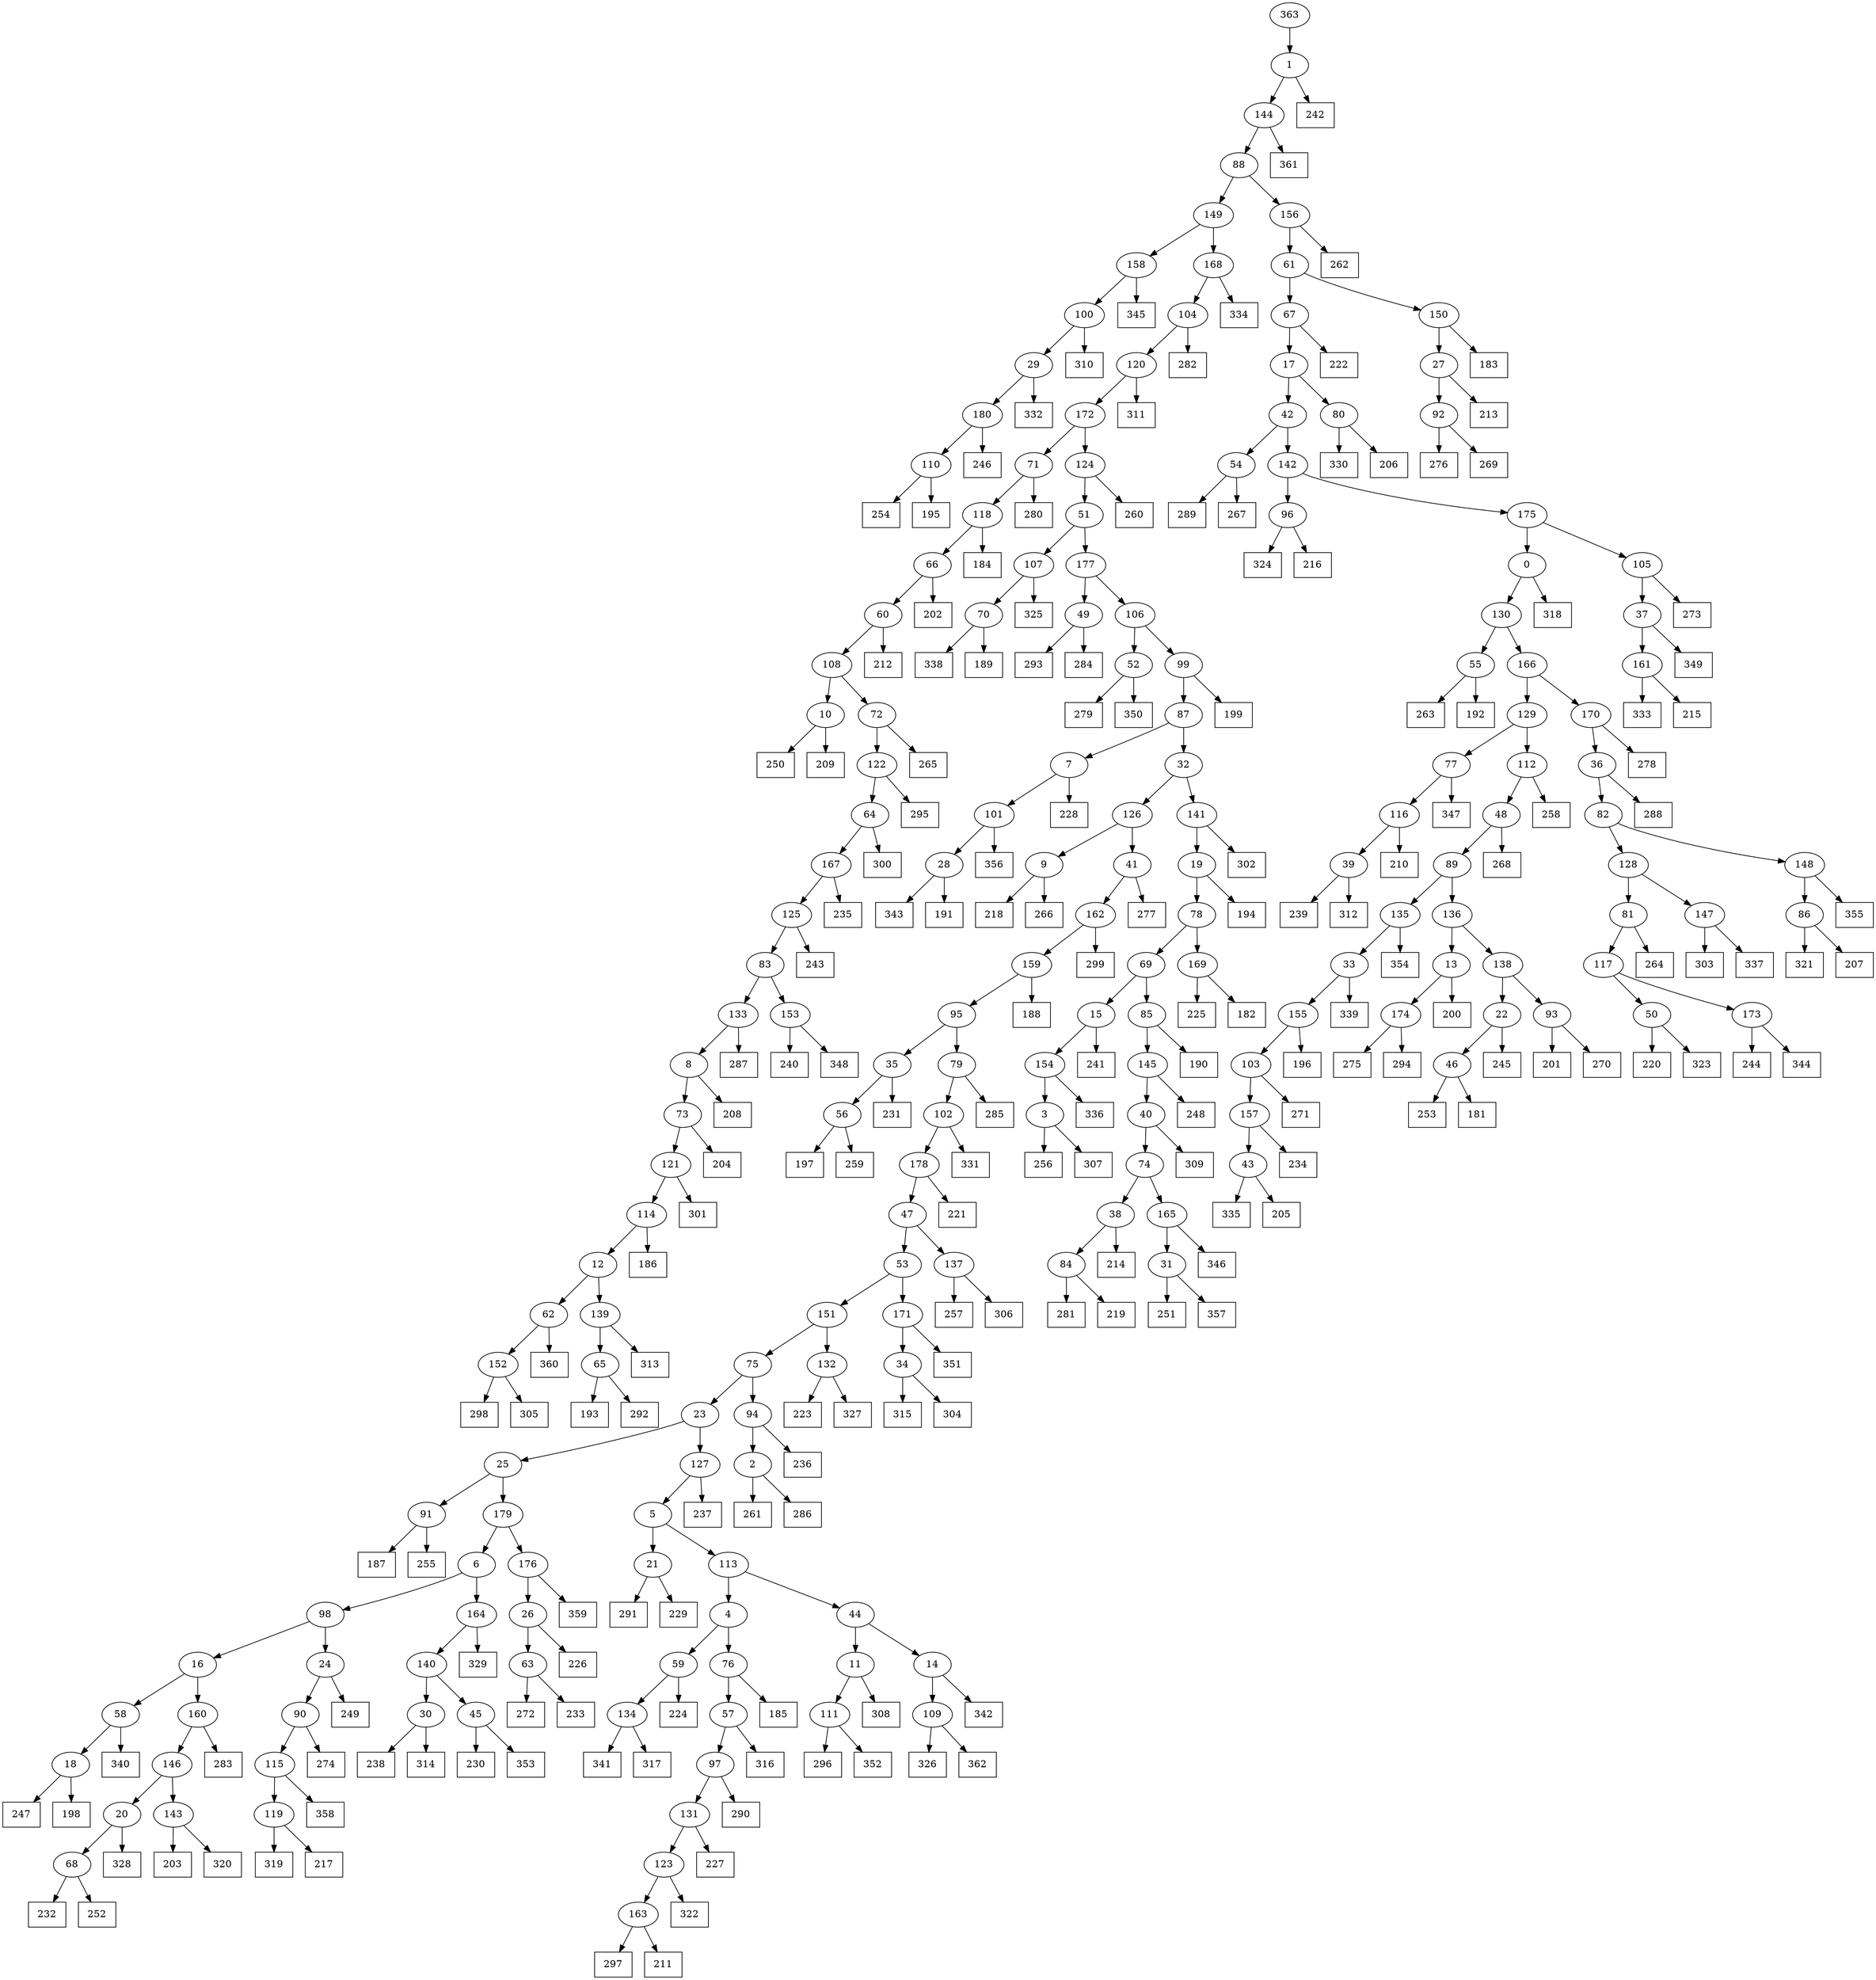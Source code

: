 digraph G {
0[label="0"];
1[label="1"];
2[label="2"];
3[label="3"];
4[label="4"];
5[label="5"];
6[label="6"];
7[label="7"];
8[label="8"];
9[label="9"];
10[label="10"];
11[label="11"];
12[label="12"];
13[label="13"];
14[label="14"];
15[label="15"];
16[label="16"];
17[label="17"];
18[label="18"];
19[label="19"];
20[label="20"];
21[label="21"];
22[label="22"];
23[label="23"];
24[label="24"];
25[label="25"];
26[label="26"];
27[label="27"];
28[label="28"];
29[label="29"];
30[label="30"];
31[label="31"];
32[label="32"];
33[label="33"];
34[label="34"];
35[label="35"];
36[label="36"];
37[label="37"];
38[label="38"];
39[label="39"];
40[label="40"];
41[label="41"];
42[label="42"];
43[label="43"];
44[label="44"];
45[label="45"];
46[label="46"];
47[label="47"];
48[label="48"];
49[label="49"];
50[label="50"];
51[label="51"];
52[label="52"];
53[label="53"];
54[label="54"];
55[label="55"];
56[label="56"];
57[label="57"];
58[label="58"];
59[label="59"];
60[label="60"];
61[label="61"];
62[label="62"];
63[label="63"];
64[label="64"];
65[label="65"];
66[label="66"];
67[label="67"];
68[label="68"];
69[label="69"];
70[label="70"];
71[label="71"];
72[label="72"];
73[label="73"];
74[label="74"];
75[label="75"];
76[label="76"];
77[label="77"];
78[label="78"];
79[label="79"];
80[label="80"];
81[label="81"];
82[label="82"];
83[label="83"];
84[label="84"];
85[label="85"];
86[label="86"];
87[label="87"];
88[label="88"];
89[label="89"];
90[label="90"];
91[label="91"];
92[label="92"];
93[label="93"];
94[label="94"];
95[label="95"];
96[label="96"];
97[label="97"];
98[label="98"];
99[label="99"];
100[label="100"];
101[label="101"];
102[label="102"];
103[label="103"];
104[label="104"];
105[label="105"];
106[label="106"];
107[label="107"];
108[label="108"];
109[label="109"];
110[label="110"];
111[label="111"];
112[label="112"];
113[label="113"];
114[label="114"];
115[label="115"];
116[label="116"];
117[label="117"];
118[label="118"];
119[label="119"];
120[label="120"];
121[label="121"];
122[label="122"];
123[label="123"];
124[label="124"];
125[label="125"];
126[label="126"];
127[label="127"];
128[label="128"];
129[label="129"];
130[label="130"];
131[label="131"];
132[label="132"];
133[label="133"];
134[label="134"];
135[label="135"];
136[label="136"];
137[label="137"];
138[label="138"];
139[label="139"];
140[label="140"];
141[label="141"];
142[label="142"];
143[label="143"];
144[label="144"];
145[label="145"];
146[label="146"];
147[label="147"];
148[label="148"];
149[label="149"];
150[label="150"];
151[label="151"];
152[label="152"];
153[label="153"];
154[label="154"];
155[label="155"];
156[label="156"];
157[label="157"];
158[label="158"];
159[label="159"];
160[label="160"];
161[label="161"];
162[label="162"];
163[label="163"];
164[label="164"];
165[label="165"];
166[label="166"];
167[label="167"];
168[label="168"];
169[label="169"];
170[label="170"];
171[label="171"];
172[label="172"];
173[label="173"];
174[label="174"];
175[label="175"];
176[label="176"];
177[label="177"];
178[label="178"];
179[label="179"];
180[label="180"];
181[shape=box,label="223"];
182[shape=box,label="238"];
183[shape=box,label="349"];
184[shape=box,label="316"];
185[shape=box,label="247"];
186[shape=box,label="278"];
187[shape=box,label="289"];
188[shape=box,label="326"];
189[shape=box,label="319"];
190[shape=box,label="257"];
191[shape=box,label="291"];
192[shape=box,label="341"];
193[shape=box,label="296"];
194[shape=box,label="293"];
195[shape=box,label="330"];
196[shape=box,label="193"];
197[shape=box,label="336"];
198[shape=box,label="277"];
199[shape=box,label="262"];
200[shape=box,label="245"];
201[shape=box,label="220"];
202[shape=box,label="239"];
203[shape=box,label="325"];
204[shape=box,label="335"];
205[shape=box,label="271"];
206[shape=box,label="345"];
207[shape=box,label="280"];
208[shape=box,label="242"];
209[shape=box,label="232"];
210[shape=box,label="302"];
211[shape=box,label="324"];
212[shape=box,label="254"];
213[shape=box,label="197"];
214[shape=box,label="250"];
215[shape=box,label="244"];
216[shape=box,label="281"];
217[shape=box,label="288"];
218[shape=box,label="352"];
219[shape=box,label="187"];
220[shape=box,label="263"];
221[shape=box,label="318"];
222[shape=box,label="240"];
223[shape=box,label="323"];
224[shape=box,label="272"];
225[shape=box,label="190"];
226[shape=box,label="342"];
227[shape=box,label="225"];
228[shape=box,label="217"];
229[shape=box,label="298"];
230[shape=box,label="338"];
231[shape=box,label="201"];
232[shape=box,label="261"];
233[shape=box,label="251"];
234[shape=box,label="209"];
235[shape=box,label="279"];
236[shape=box,label="246"];
237[shape=box,label="241"];
238[shape=box,label="332"];
239[shape=box,label="350"];
240[shape=box,label="344"];
241[shape=box,label="328"];
242[shape=box,label="310"];
243[shape=box,label="255"];
244[shape=box,label="186"];
245[shape=box,label="312"];
246[shape=box,label="227"];
247[shape=box,label="265"];
248[shape=box,label="253"];
249[shape=box,label="233"];
250[shape=box,label="275"];
251[shape=box,label="321"];
252[shape=box,label="184"];
253[shape=box,label="224"];
254[shape=box,label="311"];
255[shape=box,label="294"];
256[shape=box,label="204"];
257[shape=box,label="208"];
258[shape=box,label="331"];
259[shape=box,label="360"];
260[shape=box,label="248"];
261[shape=box,label="256"];
262[shape=box,label="351"];
263[shape=box,label="297"];
264[shape=box,label="192"];
265[shape=box,label="236"];
266[shape=box,label="317"];
267[shape=box,label="358"];
268[shape=box,label="221"];
269[shape=box,label="230"];
270[shape=box,label="333"];
271[shape=box,label="206"];
272[shape=box,label="343"];
273[shape=box,label="306"];
274[shape=box,label="268"];
275[shape=box,label="354"];
276[shape=box,label="203"];
277[shape=box,label="347"];
278[shape=box,label="309"];
279[shape=box,label="226"];
280[shape=box,label="196"];
281[shape=box,label="274"];
282[shape=box,label="276"];
283[shape=box,label="362"];
284[shape=box,label="181"];
285[shape=box,label="219"];
286[shape=box,label="307"];
287[shape=box,label="348"];
288[shape=box,label="322"];
289[shape=box,label="300"];
290[shape=box,label="183"];
291[shape=box,label="346"];
292[shape=box,label="252"];
293[shape=box,label="215"];
294[shape=box,label="235"];
295[shape=box,label="282"];
296[shape=box,label="213"];
297[shape=box,label="301"];
298[shape=box,label="205"];
299[shape=box,label="188"];
300[shape=box,label="313"];
301[shape=box,label="299"];
302[shape=box,label="211"];
303[shape=box,label="260"];
304[shape=box,label="258"];
305[shape=box,label="286"];
306[shape=box,label="315"];
307[shape=box,label="308"];
308[shape=box,label="194"];
309[shape=box,label="195"];
310[shape=box,label="229"];
311[shape=box,label="218"];
312[shape=box,label="283"];
313[shape=box,label="266"];
314[shape=box,label="222"];
315[shape=box,label="284"];
316[shape=box,label="198"];
317[shape=box,label="207"];
318[shape=box,label="304"];
319[shape=box,label="305"];
320[shape=box,label="200"];
321[shape=box,label="361"];
322[shape=box,label="334"];
323[shape=box,label="303"];
324[shape=box,label="269"];
325[shape=box,label="339"];
326[shape=box,label="267"];
327[shape=box,label="214"];
328[shape=box,label="189"];
329[shape=box,label="314"];
330[shape=box,label="359"];
331[shape=box,label="340"];
332[shape=box,label="199"];
333[shape=box,label="353"];
334[shape=box,label="264"];
335[shape=box,label="216"];
336[shape=box,label="292"];
337[shape=box,label="228"];
338[shape=box,label="259"];
339[shape=box,label="237"];
340[shape=box,label="327"];
341[shape=box,label="287"];
342[shape=box,label="329"];
343[shape=box,label="182"];
344[shape=box,label="355"];
345[shape=box,label="273"];
346[shape=box,label="270"];
347[shape=box,label="185"];
348[shape=box,label="356"];
349[shape=box,label="202"];
350[shape=box,label="285"];
351[shape=box,label="295"];
352[shape=box,label="231"];
353[shape=box,label="210"];
354[shape=box,label="234"];
355[shape=box,label="212"];
356[shape=box,label="320"];
357[shape=box,label="243"];
358[shape=box,label="337"];
359[shape=box,label="249"];
360[shape=box,label="290"];
361[shape=box,label="191"];
362[shape=box,label="357"];
363[label="363"];
153->222 ;
68->209 ;
20->241 ;
45->269 ;
28->272 ;
63->224 ;
68->292 ;
50->223 ;
27->296 ;
178->268 ;
33->325 ;
90->281 ;
163->302 ;
81->117 ;
21->191 ;
22->200 ;
36->217 ;
65->336 ;
2->232 ;
8->73 ;
128->81 ;
172->124 ;
161->270 ;
155->280 ;
111->193 ;
43->204 ;
137->273 ;
103->205 ;
54->187 ;
81->334 ;
80->195 ;
28->361 ;
73->121 ;
26->63 ;
19->78 ;
43->298 ;
178->47 ;
115->267 ;
113->44 ;
48->274 ;
175->0 ;
102->178 ;
10->214 ;
117->50 ;
123->288 ;
137->190 ;
174->255 ;
15->237 ;
11->111 ;
49->315 ;
92->282 ;
6->98 ;
14->109 ;
40->74 ;
85->225 ;
138->93 ;
93->346 ;
147->358 ;
83->153 ;
153->287 ;
67->314 ;
141->210 ;
13->174 ;
174->250 ;
121->297 ;
111->218 ;
59->253 ;
27->92 ;
49->194 ;
16->58 ;
177->49 ;
75->94 ;
50->201 ;
135->275 ;
30->182 ;
98->16 ;
18->316 ;
116->39 ;
39->202 ;
24->90 ;
72->247 ;
70->328 ;
110->309 ;
121->114 ;
151->75 ;
34->318 ;
59->134 ;
134->266 ;
114->12 ;
58->331 ;
180->236 ;
86->251 ;
46->284 ;
107->70 ;
70->230 ;
66->60 ;
60->355 ;
74->38 ;
169->343 ;
9->313 ;
14->226 ;
31->233 ;
63->249 ;
1->208 ;
112->304 ;
124->51 ;
52->239 ;
97->131 ;
131->246 ;
163->263 ;
154->197 ;
122->64 ;
124->303 ;
64->167 ;
125->357 ;
118->66 ;
17->42 ;
51->177 ;
53->171 ;
74->165 ;
165->291 ;
144->88 ;
13->320 ;
154->3 ;
57->184 ;
71->207 ;
171->262 ;
117->173 ;
173->240 ;
4->59 ;
152->319 ;
95->35 ;
35->352 ;
52->235 ;
104->295 ;
92->324 ;
24->359 ;
166->170 ;
47->137 ;
177->106 ;
106->52 ;
145->260 ;
132->340 ;
126->41 ;
41->162 ;
136->13 ;
119->189 ;
160->312 ;
6->164 ;
38->327 ;
60->108 ;
133->341 ;
40->278 ;
3->261 ;
151->132 ;
15->154 ;
155->103 ;
171->34 ;
34->306 ;
363->1 ;
1->144 ;
157->43 ;
90->115 ;
45->333 ;
130->55 ;
55->220 ;
25->91 ;
112->48 ;
48->89 ;
156->199 ;
120->254 ;
165->31 ;
31->362 ;
156->61 ;
35->56 ;
64->289 ;
16->160 ;
134->192 ;
164->140 ;
173->215 ;
148->344 ;
103->157 ;
157->354 ;
94->265 ;
89->136 ;
168->322 ;
176->330 ;
152->229 ;
69->85 ;
85->145 ;
62->152 ;
65->196 ;
140->45 ;
101->28 ;
88->149 ;
4->76 ;
76->347 ;
96->335 ;
66->349 ;
2->305 ;
129->77 ;
133->8 ;
8->257 ;
145->40 ;
42->142 ;
162->301 ;
0->130 ;
130->166 ;
167->294 ;
80->271 ;
179->176 ;
55->264 ;
5->113 ;
113->4 ;
79->350 ;
109->188 ;
5->21 ;
21->310 ;
115->119 ;
119->228 ;
38->84 ;
84->216 ;
25->179 ;
109->283 ;
150->27 ;
44->11 ;
11->307 ;
73->256 ;
87->32 ;
32->126 ;
82->148 ;
142->175 ;
175->105 ;
91->219 ;
51->107 ;
105->345 ;
76->57 ;
42->54 ;
54->326 ;
164->342 ;
17->80 ;
144->321 ;
142->96 ;
96->211 ;
161->293 ;
87->7 ;
7->337 ;
102->258 ;
143->356 ;
149->158 ;
167->125 ;
125->83 ;
136->138 ;
122->351 ;
99->332 ;
159->95 ;
179->6 ;
168->104 ;
104->120 ;
162->159 ;
159->299 ;
75->23 ;
23->25 ;
44->14 ;
71->118 ;
118->252 ;
170->186 ;
126->9 ;
9->311 ;
107->203 ;
131->123 ;
61->150 ;
150->290 ;
132->181 ;
69->15 ;
39->245 ;
140->30 ;
30->329 ;
41->198 ;
67->17 ;
46->248 ;
3->286 ;
82->128 ;
0->221 ;
170->36 ;
36->82 ;
88->156 ;
148->86 ;
86->317 ;
149->168 ;
78->169 ;
169->227 ;
93->231 ;
101->348 ;
22->46 ;
166->129 ;
129->112 ;
84->285 ;
108->72 ;
72->122 ;
138->22 ;
29->238 ;
110->212 ;
160->146 ;
78->69 ;
32->141 ;
141->19 ;
56->338 ;
57->97 ;
97->360 ;
158->206 ;
100->29 ;
56->213 ;
33->155 ;
176->26 ;
47->53 ;
53->151 ;
77->116 ;
116->353 ;
7->101 ;
139->65 ;
26->279 ;
146->143 ;
143->276 ;
114->244 ;
95->79 ;
79->102 ;
83->133 ;
12->139 ;
139->300 ;
61->67 ;
146->20 ;
20->68 ;
29->180 ;
180->110 ;
128->147 ;
147->323 ;
127->5 ;
12->62 ;
62->259 ;
58->18 ;
18->185 ;
37->161 ;
89->135 ;
135->33 ;
123->163 ;
106->99 ;
99->87 ;
98->24 ;
23->127 ;
127->339 ;
91->243 ;
105->37 ;
37->183 ;
94->2 ;
158->100 ;
100->242 ;
77->277 ;
120->172 ;
172->71 ;
19->308 ;
108->10 ;
10->234 ;
}
